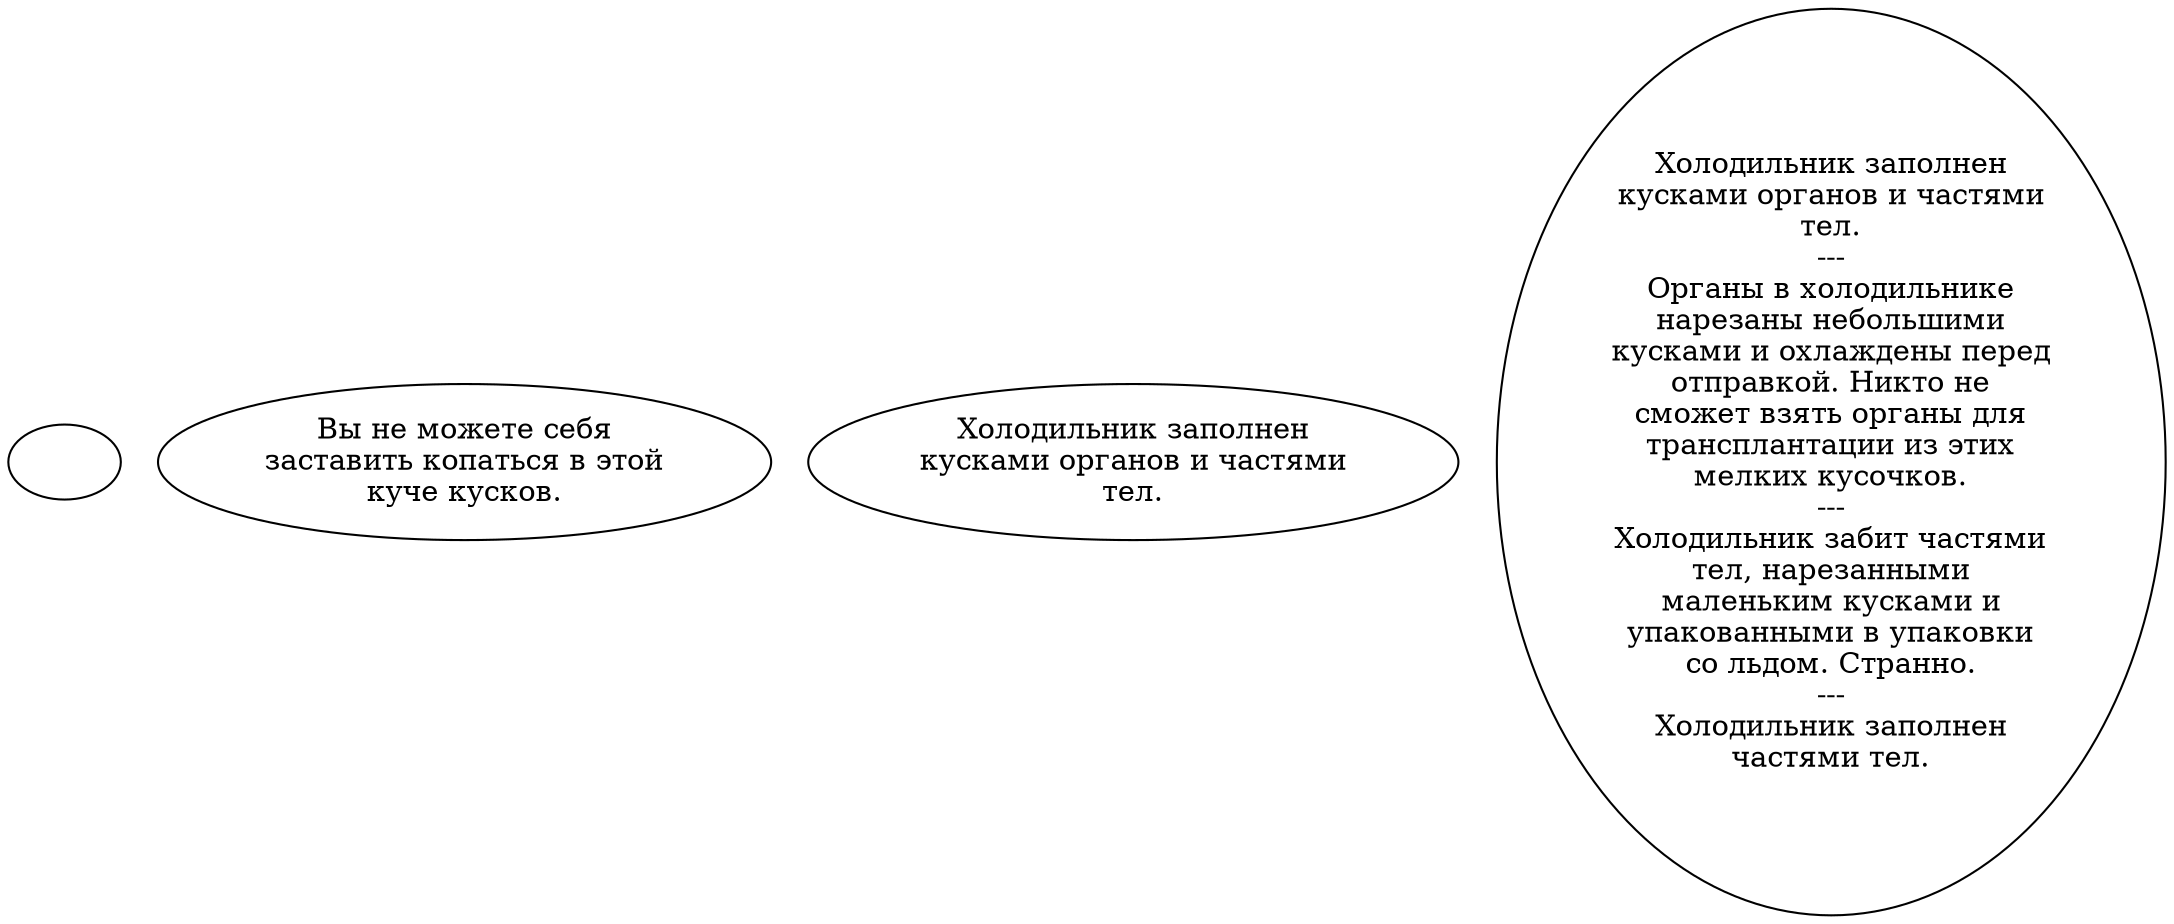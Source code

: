 digraph morbcool {
  "start" [style=filled       fillcolor="#FFFFFF"       color="#000000"]
  "start" [label=""]
  "pickup_p_proc" [style=filled       fillcolor="#FFFFFF"       color="#000000"]
  "pickup_p_proc" [label="Вы не можете себя\nзаставить копаться в этой\nкуче кусков."]
  "use_p_proc" [style=filled       fillcolor="#FFFFFF"       color="#000000"]
  "use_p_proc" [label="Холодильник заполнен\nкусками органов и частями\nтел."]
  "use_skill_on_p_proc" [style=filled       fillcolor="#FFFFFF"       color="#000000"]
  "use_skill_on_p_proc" [label="Холодильник заполнен\nкусками органов и частями\nтел.\n---\nОрганы в холодильнике\nнарезаны небольшими\nкусками и охлаждены перед\nотправкой. Никто не\nсможет взять органы для\nтрансплантации из этих\nмелких кусочков.\n---\nХолодильник забит частями\nтел, нарезанными\nмаленьким кусками и\nупакованными в упаковки\nсо льдом. Странно.\n---\nХолодильник заполнен\nчастями тел."]
}